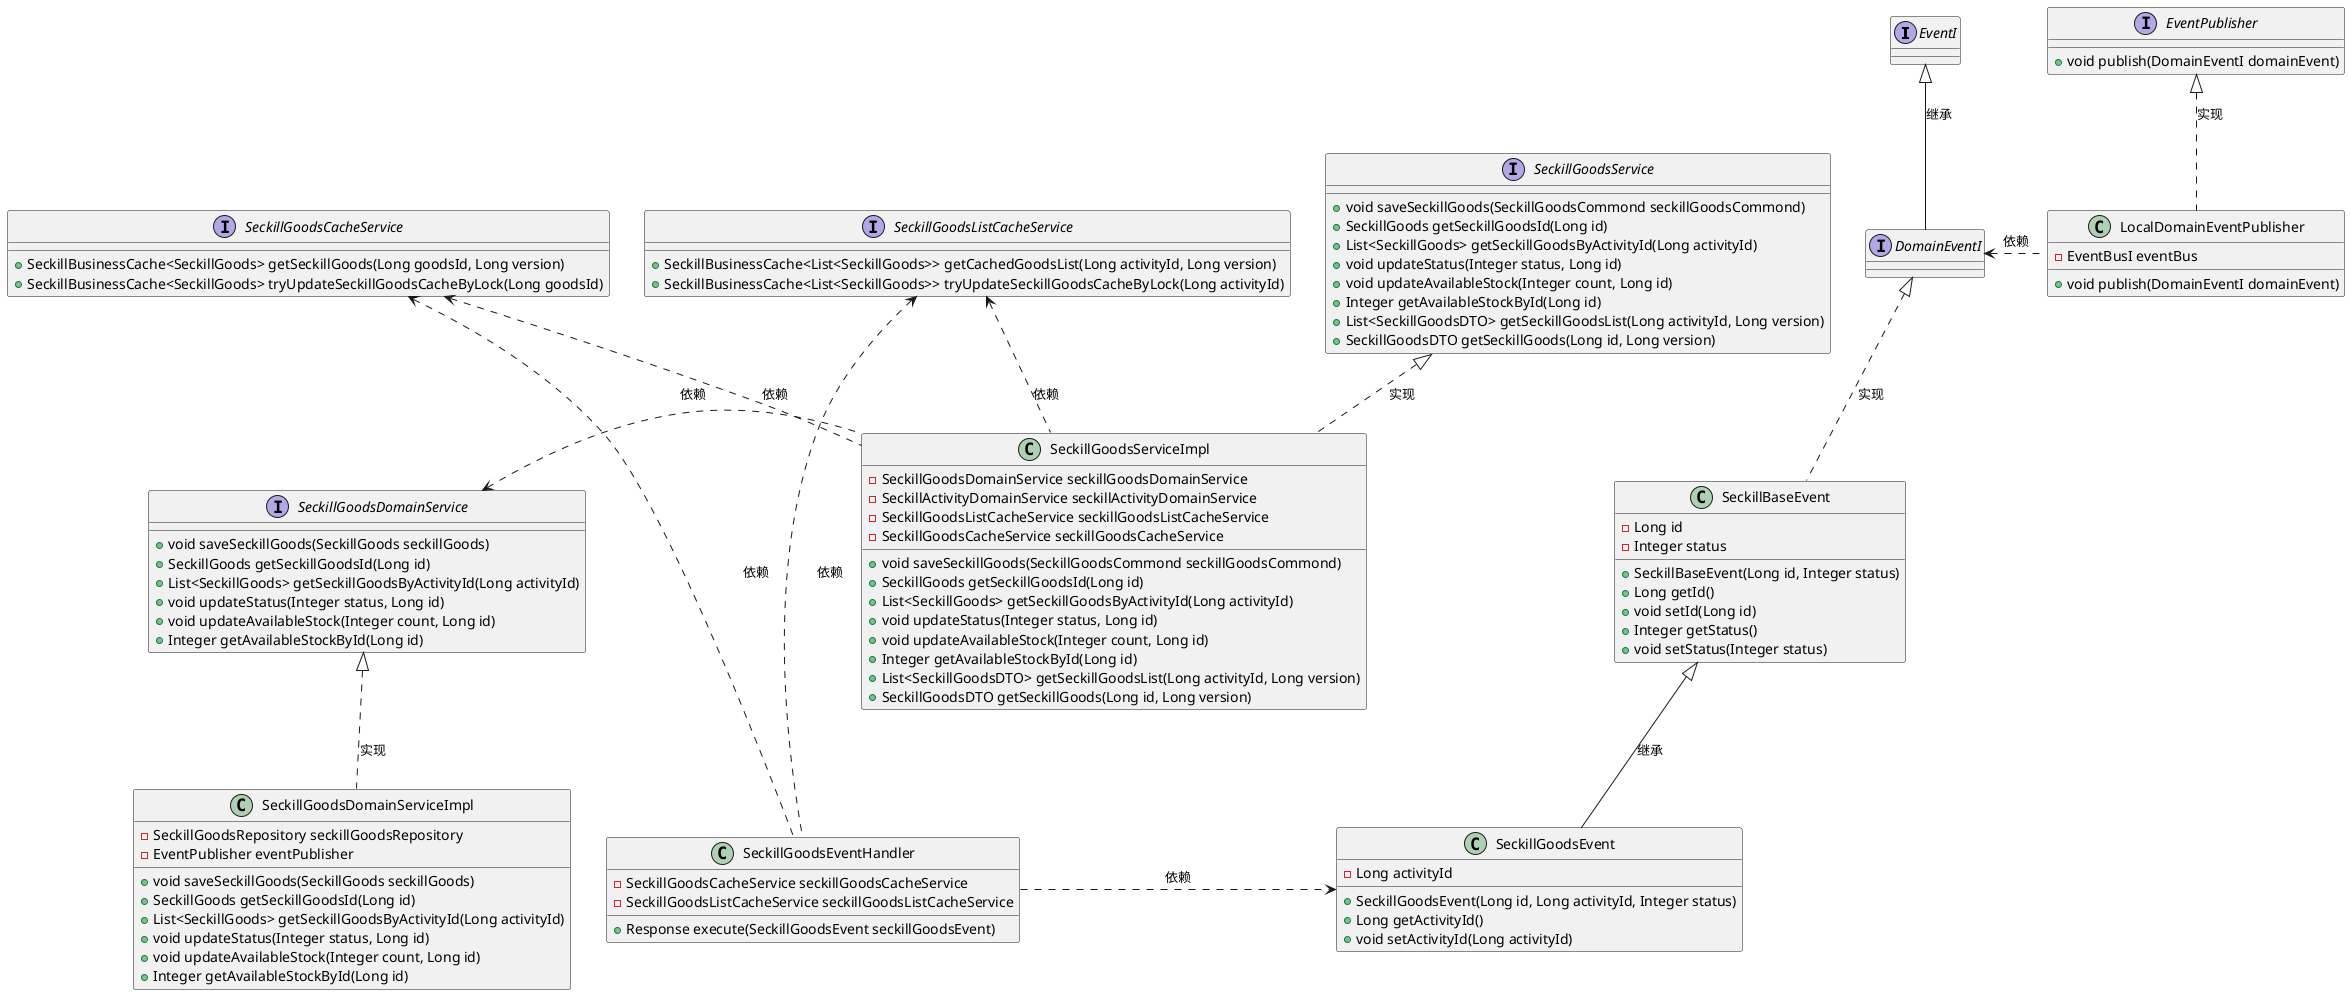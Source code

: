 @startuml
'https://plantuml.com/class-diagram


interface EventI

interface DomainEventI

interface EventPublisher{
    + void publish(DomainEventI domainEvent)
}

interface SeckillGoodsCacheService{
    + SeckillBusinessCache<SeckillGoods> getSeckillGoods(Long goodsId, Long version)
    + SeckillBusinessCache<SeckillGoods> tryUpdateSeckillGoodsCacheByLock(Long goodsId)
}

interface SeckillGoodsListCacheService{
    + SeckillBusinessCache<List<SeckillGoods>> getCachedGoodsList(Long activityId, Long version)
    + SeckillBusinessCache<List<SeckillGoods>> tryUpdateSeckillGoodsCacheByLock(Long activityId)
}

interface SeckillGoodsService {
    + void saveSeckillGoods(SeckillGoodsCommond seckillGoodsCommond)
    + SeckillGoods getSeckillGoodsId(Long id)
    + List<SeckillGoods> getSeckillGoodsByActivityId(Long activityId)
    + void updateStatus(Integer status, Long id)
    + void updateAvailableStock(Integer count, Long id)
    + Integer getAvailableStockById(Long id)
    + List<SeckillGoodsDTO> getSeckillGoodsList(Long activityId, Long version)
    + SeckillGoodsDTO getSeckillGoods(Long id, Long version)
}

class SeckillGoodsServiceImpl{
    - SeckillGoodsDomainService seckillGoodsDomainService
    - SeckillActivityDomainService seckillActivityDomainService
    - SeckillGoodsListCacheService seckillGoodsListCacheService
    - SeckillGoodsCacheService seckillGoodsCacheService
    + void saveSeckillGoods(SeckillGoodsCommond seckillGoodsCommond)
    + SeckillGoods getSeckillGoodsId(Long id)
    + List<SeckillGoods> getSeckillGoodsByActivityId(Long activityId)
    + void updateStatus(Integer status, Long id)
    + void updateAvailableStock(Integer count, Long id)
    + Integer getAvailableStockById(Long id)
    + List<SeckillGoodsDTO> getSeckillGoodsList(Long activityId, Long version)
    + SeckillGoodsDTO getSeckillGoods(Long id, Long version)
}

interface SeckillGoodsDomainService{
    + void saveSeckillGoods(SeckillGoods seckillGoods)
    + SeckillGoods getSeckillGoodsId(Long id)
    + List<SeckillGoods> getSeckillGoodsByActivityId(Long activityId)
    + void updateStatus(Integer status, Long id)
    + void updateAvailableStock(Integer count, Long id)
    + Integer getAvailableStockById(Long id)
}

class SeckillGoodsDomainServiceImpl{
    - SeckillGoodsRepository seckillGoodsRepository
    - EventPublisher eventPublisher
    + void saveSeckillGoods(SeckillGoods seckillGoods)
    + SeckillGoods getSeckillGoodsId(Long id)
    + List<SeckillGoods> getSeckillGoodsByActivityId(Long activityId)
    + void updateStatus(Integer status, Long id)
    + void updateAvailableStock(Integer count, Long id)
    + Integer getAvailableStockById(Long id)
}

class SeckillBaseEvent{
    - Long id
    - Integer status
    + SeckillBaseEvent(Long id, Integer status)
    + Long getId()
    + void setId(Long id)
    + Integer getStatus()
    + void setStatus(Integer status)
}

class SeckillGoodsEvent{
    - Long activityId
    + SeckillGoodsEvent(Long id, Long activityId, Integer status)
    + Long getActivityId()
    + void setActivityId(Long activityId)
}

class LocalDomainEventPublisher{
    - EventBusI eventBus
    + void publish(DomainEventI domainEvent)
}

class SeckillGoodsEventHandler{
    - SeckillGoodsCacheService seckillGoodsCacheService
    - SeckillGoodsListCacheService seckillGoodsListCacheService
    + Response execute(SeckillGoodsEvent seckillGoodsEvent)
}

EventI <|-- DomainEventI : 继承
DomainEventI <|..  SeckillBaseEvent : 实现
SeckillGoodsService <|..  SeckillGoodsServiceImpl : 实现
SeckillGoodsDomainService <|..  SeckillGoodsDomainServiceImpl : 实现
EventPublisher <|.. LocalDomainEventPublisher : 实现
SeckillGoodsDomainService <. SeckillGoodsServiceImpl : 依赖
SeckillGoodsCacheService <.. SeckillGoodsServiceImpl : 依赖
SeckillGoodsListCacheService <.. SeckillGoodsServiceImpl : 依赖
DomainEventI <. LocalDomainEventPublisher : 依赖
SeckillBaseEvent <|-- SeckillGoodsEvent : 继承
SeckillGoodsCacheService <. SeckillGoodsEventHandler : 依赖
SeckillGoodsListCacheService <... SeckillGoodsEventHandler : 依赖
SeckillGoodsEventHandler.> SeckillGoodsEvent  : 依赖
@enduml